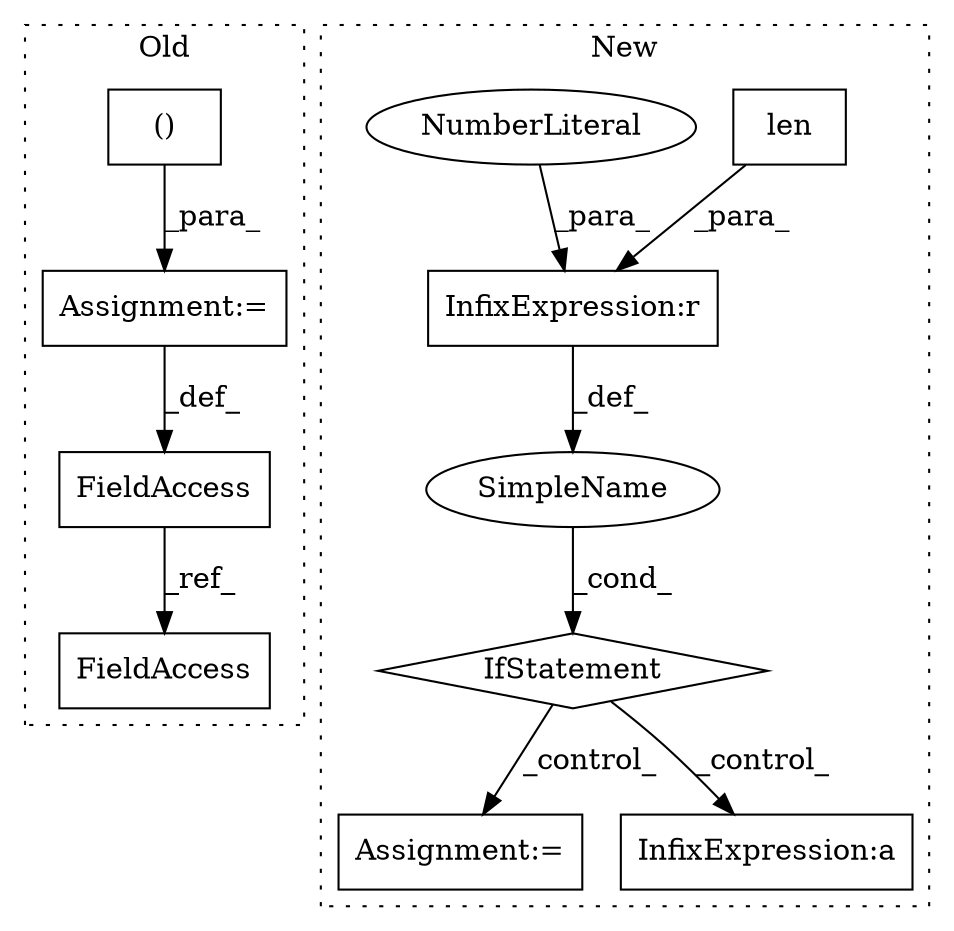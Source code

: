 digraph G {
subgraph cluster0 {
1 [label="()" a="106" s="7925" l="85" shape="box"];
8 [label="Assignment:=" a="7" s="7917" l="8" shape="box"];
9 [label="FieldAccess" a="22" s="7905" l="12" shape="box"];
10 [label="FieldAccess" a="22" s="8125" l="12" shape="box"];
label = "Old";
style="dotted";
}
subgraph cluster1 {
2 [label="len" a="32" s="13533,13548" l="4,1" shape="box"];
3 [label="InfixExpression:r" a="27" s="13549" l="3" shape="box"];
4 [label="IfStatement" a="25" s="13529,13553" l="4,2" shape="diamond"];
5 [label="NumberLiteral" a="34" s="13552" l="1" shape="ellipse"];
6 [label="Assignment:=" a="7" s="14032" l="6" shape="box"];
7 [label="SimpleName" a="42" s="" l="" shape="ellipse"];
11 [label="InfixExpression:a" a="27" s="14230" l="3" shape="box"];
label = "New";
style="dotted";
}
1 -> 8 [label="_para_"];
2 -> 3 [label="_para_"];
3 -> 7 [label="_def_"];
4 -> 6 [label="_control_"];
4 -> 11 [label="_control_"];
5 -> 3 [label="_para_"];
7 -> 4 [label="_cond_"];
8 -> 9 [label="_def_"];
9 -> 10 [label="_ref_"];
}